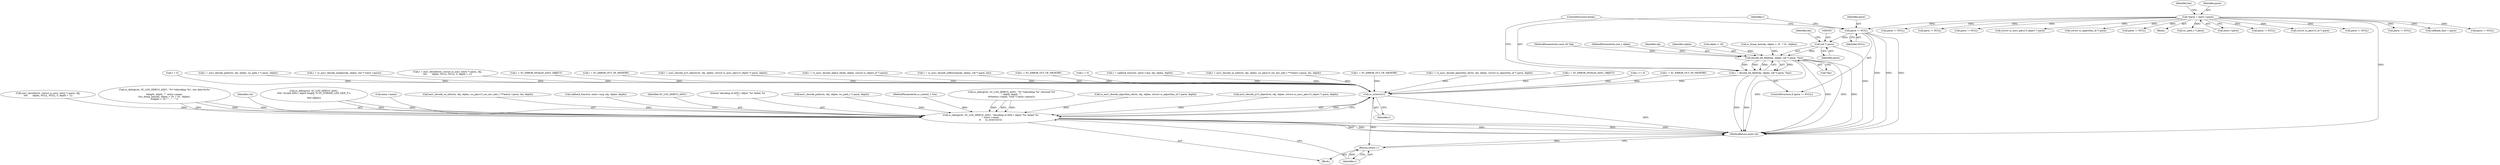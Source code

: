digraph "0_OpenSC_a3fc7693f3a035a8a7921cffb98432944bb42740@pointer" {
"1000354" [label="(Call,(u8 *) parm)"];
"1000346" [label="(Call,parm != NULL)"];
"1000110" [label="(Call,*parm = entry->parm)"];
"1000351" [label="(Call,decode_bit_field(obj, objlen, (u8 *) parm, *len))"];
"1000349" [label="(Call,r = decode_bit_field(obj, objlen, (u8 *) parm, *len))"];
"1000759" [label="(Call,sc_strerror(r))"];
"1000752" [label="(Call,sc_debug(ctx, SC_LOG_DEBUG_ASN1, \"decoding of ASN.1 object '%s' failed: %s\n\", entry->name,\n\t\t      sc_strerror(r)))"];
"1000761" [label="(Return,return r;)"];
"1000570" [label="(Call,r = SC_ERROR_OUT_OF_MEMORY)"];
"1000752" [label="(Call,sc_debug(ctx, SC_LOG_DEBUG_ASN1, \"decoding of ASN.1 object '%s' failed: %s\n\", entry->name,\n\t\t      sc_strerror(r)))"];
"1000761" [label="(Return,return r;)"];
"1000753" [label="(Identifier,ctx)"];
"1000452" [label="(Call,parm != NULL)"];
"1000194" [label="(Call,sc_debug(ctx, SC_LOG_DEBUG_ASN1,\n\t\t\t\t\t \"invalid ASN.1 object length: %\"SC_FORMAT_LEN_SIZE_T\"u\n\",\n\t\t\t\t\t objlen))"];
"1000751" [label="(Block,)"];
"1000359" [label="(ControlStructure,break;)"];
"1000756" [label="(Call,entry->name)"];
"1000128" [label="(Call,callback_func = parm)"];
"1000709" [label="(Call,asn1_decode_se_info(ctx, obj, objlen, (sc_pkcs15_sec_env_info_t ***)entry->parm, len, depth))"];
"1000770" [label="(MethodReturn,static int)"];
"1000348" [label="(Identifier,NULL)"];
"1000671" [label="(Call,r = asn1_decode_p15_object(ctx, obj, objlen, (struct sc_asn1_pkcs15_object *) parm, depth))"];
"1000524" [label="(Call,r = sc_asn1_decode_object_id(obj, objlen, (struct sc_object_id *) parm))"];
"1000150" [label="(Call,objlen > 16)"];
"1000141" [label="(Call,sc_dump_hex(obj, objlen > 16  ? 16 : objlen))"];
"1000584" [label="(Call,r = sc_asn1_decode_utf8string(obj, objlen, (u8 *) parm, len))"];
"1000218" [label="(Call,parm != NULL)"];
"1000118" [label="(Identifier,len)"];
"1000252" [label="(Call,parm != NULL)"];
"1000536" [label="(Call,parm != NULL)"];
"1000416" [label="(Call,r = SC_ERROR_OUT_OF_MEMORY)"];
"1000730" [label="(Call,callback_func(ctx, entry->arg, obj, objlen, depth))"];
"1000760" [label="(Identifier,r)"];
"1000125" [label="(Call,r = 0)"];
"1000728" [label="(Call,r = callback_func(ctx, entry->arg, obj, objlen, depth))"];
"1000354" [label="(Call,(u8 *) parm)"];
"1000521" [label="(Call,parm != NULL)"];
"1000677" [label="(Call,(struct sc_asn1_pkcs15_object *) parm)"];
"1000695" [label="(Call,(struct sc_algorithm_id *) parm)"];
"1000110" [label="(Call,*parm = entry->parm)"];
"1000162" [label="(Call,parm != NULL)"];
"1000357" [label="(Call,*len)"];
"1000105" [label="(MethodParameterIn,const u8 *obj)"];
"1000754" [label="(Identifier,SC_LOG_DEBUG_ASN1)"];
"1000755" [label="(Literal,\"decoding of ASN.1 object '%s' failed: %s\n\")"];
"1000707" [label="(Call,r = asn1_decode_se_info(ctx, obj, objlen, (sc_pkcs15_sec_env_info_t ***)entry->parm, len, depth))"];
"1000485" [label="(Call,r = SC_ERROR_OUT_OF_MEMORY)"];
"1000108" [label="(Block,)"];
"1000618" [label="(Call,(sc_path_t *) parm)"];
"1000689" [label="(Call,r = sc_asn1_decode_algorithm_id(ctx, obj, objlen, (struct sc_algorithm_id *) parm, depth))"];
"1000345" [label="(ControlStructure,if (parm != NULL))"];
"1000199" [label="(Call,r = SC_ERROR_INVALID_ASN1_OBJECT)"];
"1000762" [label="(Identifier,r)"];
"1000614" [label="(Call,asn1_decode_path(ctx, obj, objlen, (sc_path_t *) parm, depth))"];
"1000103" [label="(MethodParameterIn,sc_context_t *ctx)"];
"1000351" [label="(Call,decode_bit_field(obj, objlen, (u8 *) parm, *len))"];
"1000356" [label="(Identifier,parm)"];
"1000358" [label="(Identifier,len)"];
"1000112" [label="(Call,entry->parm)"];
"1000111" [label="(Identifier,parm)"];
"1000106" [label="(MethodParameterIn,size_t objlen)"];
"1000352" [label="(Identifier,obj)"];
"1000332" [label="(Call,r >= 0)"];
"1000306" [label="(Call,r = SC_ERROR_OUT_OF_MEMORY)"];
"1000346" [label="(Call,parm != NULL)"];
"1000362" [label="(Call,parm != NULL)"];
"1000349" [label="(Call,r = decode_bit_field(obj, objlen, (u8 *) parm, *len))"];
"1000350" [label="(Identifier,r)"];
"1000340" [label="(Call,r = 0)"];
"1000232" [label="(Call,sc_debug(ctx, SC_LOG_DEBUG_ASN1, \"%*.*sdecoding '%s' returned %d\n\", depth, depth, \"\",\n\t\t\t\t\tentry->name, *((int *) entry->parm)))"];
"1000691" [label="(Call,sc_asn1_decode_algorithm_id(ctx, obj, objlen, (struct sc_algorithm_id *) parm, depth))"];
"1000612" [label="(Call,r = asn1_decode_path(ctx, obj, objlen, (sc_path_t *) parm, depth))"];
"1000673" [label="(Call,asn1_decode_p15_object(ctx, obj, objlen, (struct sc_asn1_pkcs15_object *) parm, depth))"];
"1000353" [label="(Identifier,objlen)"];
"1000634" [label="(Call,(struct sc_pkcs15_id *) parm)"];
"1000222" [label="(Call,r = sc_asn1_decode_integer(obj, objlen, (int *) entry->parm))"];
"1000167" [label="(Call,asn1_decode(ctx, (struct sc_asn1_entry *) parm, obj,\n\t\t\t\t       objlen, NULL, NULL, 0, depth + 1))"];
"1000131" [label="(Call,sc_debug(ctx, SC_LOG_DEBUG_ASN1, \"%*.*sdecoding '%s', raw data:%s%s\n\",\n\t\tdepth, depth, \"\", entry->name,\n\t\tsc_dump_hex(obj, objlen > 16  ? 16 : objlen),\n\t\tobjlen > 16 ? \"...\" : \"\"))"];
"1000185" [label="(Call,parm != NULL)"];
"1000165" [label="(Call,r = asn1_decode(ctx, (struct sc_asn1_entry *) parm, obj,\n\t\t\t\t       objlen, NULL, NULL, 0, depth + 1))"];
"1000276" [label="(Call,r = SC_ERROR_INVALID_ASN1_OBJECT)"];
"1000759" [label="(Call,sc_strerror(r))"];
"1000347" [label="(Identifier,parm)"];
"1000354" -> "1000351"  [label="AST: "];
"1000354" -> "1000356"  [label="CFG: "];
"1000355" -> "1000354"  [label="AST: "];
"1000356" -> "1000354"  [label="AST: "];
"1000358" -> "1000354"  [label="CFG: "];
"1000354" -> "1000770"  [label="DDG: "];
"1000354" -> "1000351"  [label="DDG: "];
"1000346" -> "1000354"  [label="DDG: "];
"1000346" -> "1000345"  [label="AST: "];
"1000346" -> "1000348"  [label="CFG: "];
"1000347" -> "1000346"  [label="AST: "];
"1000348" -> "1000346"  [label="AST: "];
"1000350" -> "1000346"  [label="CFG: "];
"1000359" -> "1000346"  [label="CFG: "];
"1000346" -> "1000770"  [label="DDG: "];
"1000346" -> "1000770"  [label="DDG: "];
"1000346" -> "1000770"  [label="DDG: "];
"1000110" -> "1000346"  [label="DDG: "];
"1000110" -> "1000108"  [label="AST: "];
"1000110" -> "1000112"  [label="CFG: "];
"1000111" -> "1000110"  [label="AST: "];
"1000112" -> "1000110"  [label="AST: "];
"1000118" -> "1000110"  [label="CFG: "];
"1000110" -> "1000770"  [label="DDG: "];
"1000110" -> "1000128"  [label="DDG: "];
"1000110" -> "1000162"  [label="DDG: "];
"1000110" -> "1000185"  [label="DDG: "];
"1000110" -> "1000218"  [label="DDG: "];
"1000110" -> "1000252"  [label="DDG: "];
"1000110" -> "1000362"  [label="DDG: "];
"1000110" -> "1000452"  [label="DDG: "];
"1000110" -> "1000521"  [label="DDG: "];
"1000110" -> "1000536"  [label="DDG: "];
"1000110" -> "1000618"  [label="DDG: "];
"1000110" -> "1000634"  [label="DDG: "];
"1000110" -> "1000677"  [label="DDG: "];
"1000110" -> "1000695"  [label="DDG: "];
"1000351" -> "1000349"  [label="AST: "];
"1000351" -> "1000357"  [label="CFG: "];
"1000352" -> "1000351"  [label="AST: "];
"1000353" -> "1000351"  [label="AST: "];
"1000357" -> "1000351"  [label="AST: "];
"1000349" -> "1000351"  [label="CFG: "];
"1000351" -> "1000770"  [label="DDG: "];
"1000351" -> "1000770"  [label="DDG: "];
"1000351" -> "1000770"  [label="DDG: "];
"1000351" -> "1000770"  [label="DDG: "];
"1000351" -> "1000349"  [label="DDG: "];
"1000351" -> "1000349"  [label="DDG: "];
"1000351" -> "1000349"  [label="DDG: "];
"1000351" -> "1000349"  [label="DDG: "];
"1000141" -> "1000351"  [label="DDG: "];
"1000105" -> "1000351"  [label="DDG: "];
"1000150" -> "1000351"  [label="DDG: "];
"1000106" -> "1000351"  [label="DDG: "];
"1000349" -> "1000345"  [label="AST: "];
"1000350" -> "1000349"  [label="AST: "];
"1000359" -> "1000349"  [label="CFG: "];
"1000349" -> "1000770"  [label="DDG: "];
"1000349" -> "1000770"  [label="DDG: "];
"1000349" -> "1000759"  [label="DDG: "];
"1000759" -> "1000752"  [label="AST: "];
"1000759" -> "1000760"  [label="CFG: "];
"1000760" -> "1000759"  [label="AST: "];
"1000752" -> "1000759"  [label="CFG: "];
"1000759" -> "1000770"  [label="DDG: "];
"1000759" -> "1000752"  [label="DDG: "];
"1000332" -> "1000759"  [label="DDG: "];
"1000728" -> "1000759"  [label="DDG: "];
"1000707" -> "1000759"  [label="DDG: "];
"1000306" -> "1000759"  [label="DDG: "];
"1000165" -> "1000759"  [label="DDG: "];
"1000671" -> "1000759"  [label="DDG: "];
"1000416" -> "1000759"  [label="DDG: "];
"1000276" -> "1000759"  [label="DDG: "];
"1000340" -> "1000759"  [label="DDG: "];
"1000584" -> "1000759"  [label="DDG: "];
"1000524" -> "1000759"  [label="DDG: "];
"1000485" -> "1000759"  [label="DDG: "];
"1000125" -> "1000759"  [label="DDG: "];
"1000570" -> "1000759"  [label="DDG: "];
"1000222" -> "1000759"  [label="DDG: "];
"1000199" -> "1000759"  [label="DDG: "];
"1000689" -> "1000759"  [label="DDG: "];
"1000612" -> "1000759"  [label="DDG: "];
"1000759" -> "1000761"  [label="DDG: "];
"1000752" -> "1000751"  [label="AST: "];
"1000753" -> "1000752"  [label="AST: "];
"1000754" -> "1000752"  [label="AST: "];
"1000755" -> "1000752"  [label="AST: "];
"1000756" -> "1000752"  [label="AST: "];
"1000762" -> "1000752"  [label="CFG: "];
"1000752" -> "1000770"  [label="DDG: "];
"1000752" -> "1000770"  [label="DDG: "];
"1000752" -> "1000770"  [label="DDG: "];
"1000752" -> "1000770"  [label="DDG: "];
"1000752" -> "1000770"  [label="DDG: "];
"1000167" -> "1000752"  [label="DDG: "];
"1000232" -> "1000752"  [label="DDG: "];
"1000232" -> "1000752"  [label="DDG: "];
"1000232" -> "1000752"  [label="DDG: "];
"1000131" -> "1000752"  [label="DDG: "];
"1000131" -> "1000752"  [label="DDG: "];
"1000131" -> "1000752"  [label="DDG: "];
"1000194" -> "1000752"  [label="DDG: "];
"1000194" -> "1000752"  [label="DDG: "];
"1000673" -> "1000752"  [label="DDG: "];
"1000730" -> "1000752"  [label="DDG: "];
"1000691" -> "1000752"  [label="DDG: "];
"1000709" -> "1000752"  [label="DDG: "];
"1000614" -> "1000752"  [label="DDG: "];
"1000103" -> "1000752"  [label="DDG: "];
"1000761" -> "1000751"  [label="AST: "];
"1000761" -> "1000762"  [label="CFG: "];
"1000762" -> "1000761"  [label="AST: "];
"1000770" -> "1000761"  [label="CFG: "];
"1000761" -> "1000770"  [label="DDG: "];
"1000762" -> "1000761"  [label="DDG: "];
}
